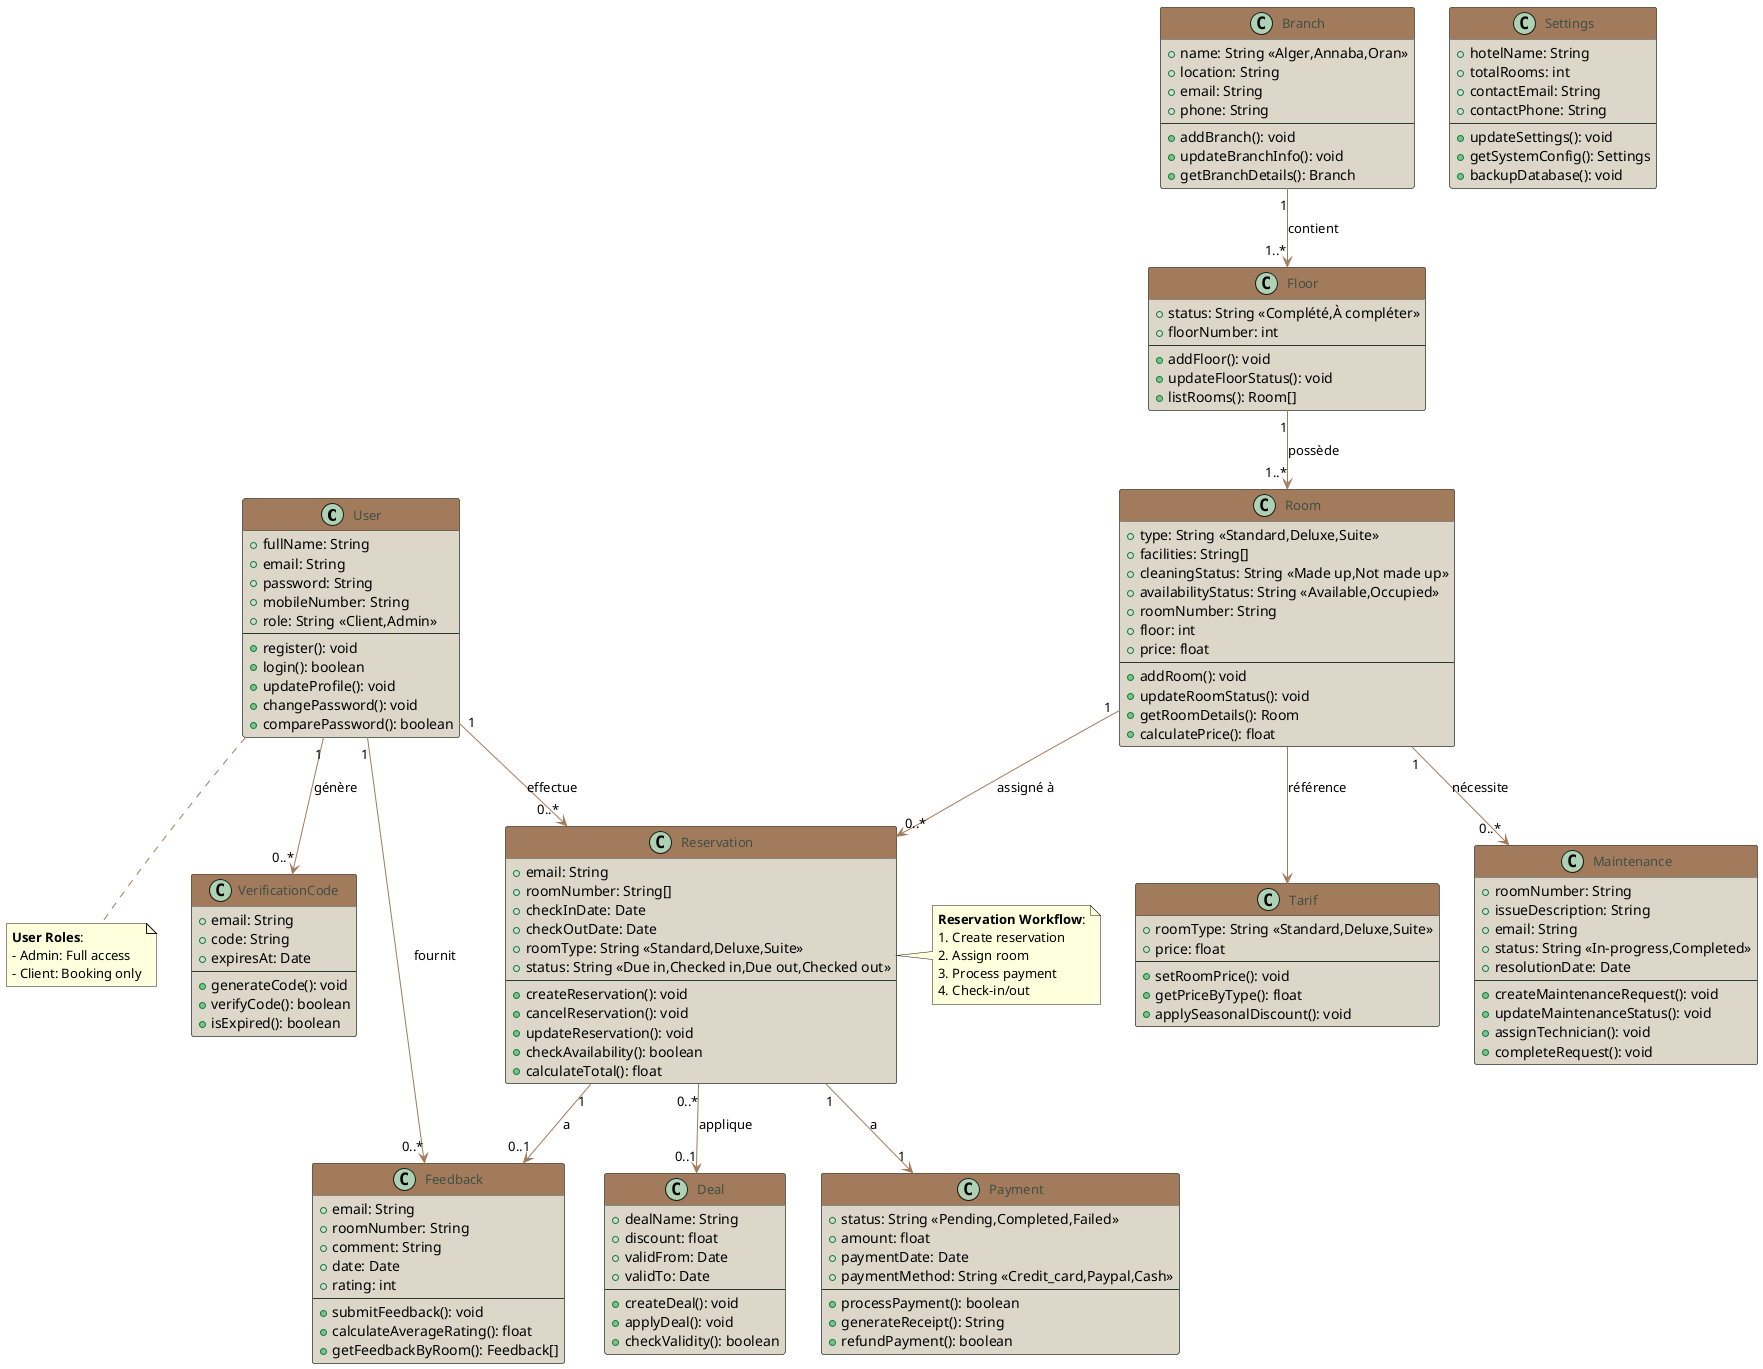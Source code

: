 @startuml HotelManagementSystem
skinparam class {
    BackgroundColor #DCD7C9
    BorderColor #2C3930
    ArrowColor #A27B5C
    FontColor #3F4F44
    FontSize 13
    HeaderBackgroundColor #A27B5C
    HeaderFontColor #DCD7C9
}

' ====== MAIN ENTITIES ======
class User {
    + fullName: String
    + email: String
    + password: String
    + mobileNumber: String
    + role: String <<Client,Admin>>
    --
    + register(): void
    + login(): boolean
    + updateProfile(): void
    + changePassword(): void
    + comparePassword(): boolean
}

class VerificationCode {
    + email: String
    + code: String
    + expiresAt: Date
    --
    + generateCode(): void
    + verifyCode(): boolean
    + isExpired(): boolean
}

class Branch {
    + name: String <<Alger,Annaba,Oran>>
    + location: String
    + email: String
    + phone: String
    --
    + addBranch(): void
    + updateBranchInfo(): void
    + getBranchDetails(): Branch
}

class Floor {
    + status: String <<Complété,À compléter>>
    + floorNumber: int
    --
    + addFloor(): void
    + updateFloorStatus(): void
    + listRooms(): Room[]
}

class Room {
    + type: String <<Standard,Deluxe,Suite>>
    + facilities: String[]
    + cleaningStatus: String <<Made up,Not made up>>
    + availabilityStatus: String <<Available,Occupied>>
    + roomNumber: String
    + floor: int
    + price: float
    --
    + addRoom(): void
    + updateRoomStatus(): void
    + getRoomDetails(): Room
    + calculatePrice(): float
}

class Tarif {
    + roomType: String <<Standard,Deluxe,Suite>>
    + price: float
    --
    + setRoomPrice(): void
    + getPriceByType(): float
    + applySeasonalDiscount(): void
}

class Reservation {
    + email: String
    + roomNumber: String[]
    + checkInDate: Date
    + checkOutDate: Date
    + roomType: String <<Standard,Deluxe,Suite>>
    + status: String <<Due in,Checked in,Due out,Checked out>>
    --
    + createReservation(): void
    + cancelReservation(): void
    + updateReservation(): void
    + checkAvailability(): boolean
    + calculateTotal(): float
}

class Payment {
    + status: String <<Pending,Completed,Failed>>
    + amount: float
    + paymentDate: Date
    + paymentMethod: String <<Credit_card,Paypal,Cash>>
    --
    + processPayment(): boolean
    + generateReceipt(): String
    + refundPayment(): boolean
}

' ====== OPERATIONS ======
class Maintenance {
    + roomNumber: String
    + issueDescription: String
    + email: String
    + status: String <<In-progress,Completed>>
    + resolutionDate: Date
    --
    + createMaintenanceRequest(): void
    + updateMaintenanceStatus(): void
    + assignTechnician(): void
    + completeRequest(): void
}

class Feedback {
    + email: String
    + roomNumber: String
    + comment: String
    + date: Date
    + rating: int
    --
    + submitFeedback(): void
    + calculateAverageRating(): float
    + getFeedbackByRoom(): Feedback[]
}

class Settings {
    + hotelName: String
    + totalRooms: int
    + contactEmail: String
    + contactPhone: String
    --
    + updateSettings(): void
    + getSystemConfig(): Settings
    + backupDatabase(): void
}

class Deal {
    + dealName: String
    + discount: float
    + validFrom: Date
    + validTo: Date
    --
    + createDeal(): void
    + applyDeal(): void
    + checkValidity(): boolean
}

' ====== RELATIONSHIPS ======
User "1" --> "0..*" VerificationCode : génère
Branch "1" --> "1..*" Floor : contient
Floor "1" --> "1..*" Room : possède
Room --> Tarif : référence
User "1" --> "0..*" Reservation : effectue
Room "1" --> "0..*" Reservation : assigné à
Reservation "1" --> "1" Payment : a
Reservation "0..*" --> "0..1" Deal : applique
Room "1" --> "0..*" Maintenance : nécessite
User "1" --> "0..*" Feedback : fournit
Reservation "1" --> "0..1" Feedback : a

note right of Reservation
  **Reservation Workflow**:
  1. Create reservation
  2. Assign room
  3. Process payment
  4. Check-in/out
end note

note bottom of User
  **User Roles**:
  - Admin: Full access
  - Client: Booking only
end note
@enduml